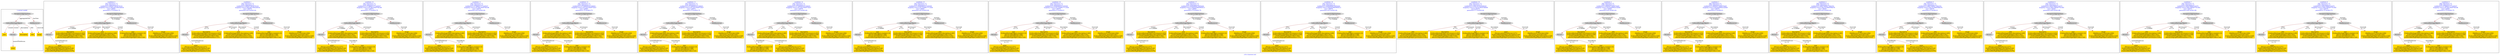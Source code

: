 digraph n0 {
fontcolor="blue"
remincross="true"
label="s16-s-hammer.xml"
subgraph cluster_0 {
label="1-correct model"
n2[style="filled",color="white",fillcolor="lightgray",label="CulturalHeritageObject1"];
n3[shape="plaintext",style="filled",fillcolor="gold",label="year"];
n4[style="filled",color="white",fillcolor="lightgray",label="Person1"];
n5[shape="plaintext",style="filled",fillcolor="gold",label="description"];
n6[shape="plaintext",style="filled",fillcolor="gold",label="title"];
n7[shape="plaintext",style="filled",fillcolor="gold",label="artist"];
n8[style="filled",color="white",fillcolor="lightgray",label="EuropeanaAggregation1"];
n9[style="filled",color="white",fillcolor="lightgray",label="WebResource1"];
n10[shape="plaintext",style="filled",fillcolor="gold",label="image"];
}
subgraph cluster_1 {
label="candidate 0\nlink coherence:1.0\nnode coherence:1.0\nconfidence:0.4990473852678103\nmapping score:0.5663491284226034\ncost:7.99961\n-precision:0.75-recall:0.75"
n12[style="filled",color="white",fillcolor="lightgray",label="CulturalHeritageObject1"];
n13[style="filled",color="white",fillcolor="lightgray",label="Person1"];
n14[style="filled",color="white",fillcolor="lightgray",label="EuropeanaAggregation1"];
n15[style="filled",color="white",fillcolor="lightgray",label="WebResource1"];
n16[shape="plaintext",style="filled",fillcolor="gold",label="image\n[WebResource,classLink,0.856]\n[Document,classLink,0.081]\n[CulturalHeritageObject,description,0.049]\n[CulturalHeritageObject,extent,0.014]"];
n17[shape="plaintext",style="filled",fillcolor="gold",label="description\n[CulturalHeritageObject,provenance,0.453]\n[CulturalHeritageObject,description,0.228]\n[CulturalHeritageObject,title,0.182]\n[Person,biographicalInformation,0.137]"];
n18[shape="plaintext",style="filled",fillcolor="gold",label="artist\n[Person,nameOfThePerson,0.471]\n[CulturalHeritageObject,description,0.24]\n[Person,biographicalInformation,0.211]\n[CulturalHeritageObject,provenance,0.078]"];
n19[shape="plaintext",style="filled",fillcolor="gold",label="title\n[CulturalHeritageObject,description,0.385]\n[CulturalHeritageObject,title,0.301]\n[Person,biographicalInformation,0.253]\n[CulturalHeritageObject,provenance,0.061]"];
n20[shape="plaintext",style="filled",fillcolor="gold",label="year\n[CulturalHeritageObject,created,0.33]\n[Person,dateOfBirth,0.288]\n[Person,dateOfDeath,0.277]\n[CulturalHeritageObject,title,0.105]"];
}
subgraph cluster_2 {
label="candidate 1\nlink coherence:1.0\nnode coherence:1.0\nconfidence:0.4990473852678103\nmapping score:0.5663491284226034\ncost:7.99976\n-precision:0.62-recall:0.62"
n22[style="filled",color="white",fillcolor="lightgray",label="CulturalHeritageObject1"];
n23[style="filled",color="white",fillcolor="lightgray",label="Person2"];
n24[style="filled",color="white",fillcolor="lightgray",label="EuropeanaAggregation1"];
n25[style="filled",color="white",fillcolor="lightgray",label="WebResource1"];
n26[shape="plaintext",style="filled",fillcolor="gold",label="image\n[WebResource,classLink,0.856]\n[Document,classLink,0.081]\n[CulturalHeritageObject,description,0.049]\n[CulturalHeritageObject,extent,0.014]"];
n27[shape="plaintext",style="filled",fillcolor="gold",label="description\n[CulturalHeritageObject,provenance,0.453]\n[CulturalHeritageObject,description,0.228]\n[CulturalHeritageObject,title,0.182]\n[Person,biographicalInformation,0.137]"];
n28[shape="plaintext",style="filled",fillcolor="gold",label="title\n[CulturalHeritageObject,description,0.385]\n[CulturalHeritageObject,title,0.301]\n[Person,biographicalInformation,0.253]\n[CulturalHeritageObject,provenance,0.061]"];
n29[shape="plaintext",style="filled",fillcolor="gold",label="year\n[CulturalHeritageObject,created,0.33]\n[Person,dateOfBirth,0.288]\n[Person,dateOfDeath,0.277]\n[CulturalHeritageObject,title,0.105]"];
n30[shape="plaintext",style="filled",fillcolor="gold",label="artist\n[Person,nameOfThePerson,0.471]\n[CulturalHeritageObject,description,0.24]\n[Person,biographicalInformation,0.211]\n[CulturalHeritageObject,provenance,0.078]"];
}
subgraph cluster_3 {
label="candidate 10\nlink coherence:1.0\nnode coherence:1.0\nconfidence:0.47388421371245937\nmapping score:0.5579614045708198\ncost:7.99972\n-precision:0.75-recall:0.75"
n32[style="filled",color="white",fillcolor="lightgray",label="CulturalHeritageObject1"];
n33[style="filled",color="white",fillcolor="lightgray",label="Person1"];
n34[style="filled",color="white",fillcolor="lightgray",label="EuropeanaAggregation1"];
n35[style="filled",color="white",fillcolor="lightgray",label="WebResource2"];
n36[shape="plaintext",style="filled",fillcolor="gold",label="title\n[CulturalHeritageObject,description,0.385]\n[CulturalHeritageObject,title,0.301]\n[Person,biographicalInformation,0.253]\n[CulturalHeritageObject,provenance,0.061]"];
n37[shape="plaintext",style="filled",fillcolor="gold",label="description\n[CulturalHeritageObject,provenance,0.453]\n[CulturalHeritageObject,description,0.228]\n[CulturalHeritageObject,title,0.182]\n[Person,biographicalInformation,0.137]"];
n38[shape="plaintext",style="filled",fillcolor="gold",label="artist\n[Person,nameOfThePerson,0.471]\n[CulturalHeritageObject,description,0.24]\n[Person,biographicalInformation,0.211]\n[CulturalHeritageObject,provenance,0.078]"];
n39[shape="plaintext",style="filled",fillcolor="gold",label="image\n[WebResource,classLink,0.856]\n[Document,classLink,0.081]\n[CulturalHeritageObject,description,0.049]\n[CulturalHeritageObject,extent,0.014]"];
n40[shape="plaintext",style="filled",fillcolor="gold",label="year\n[CulturalHeritageObject,created,0.33]\n[Person,dateOfBirth,0.288]\n[Person,dateOfDeath,0.277]\n[CulturalHeritageObject,title,0.105]"];
}
subgraph cluster_4 {
label="candidate 11\nlink coherence:1.0\nnode coherence:1.0\nconfidence:0.47388421371245937\nmapping score:0.5579614045708198\ncost:7.99976\n-precision:0.62-recall:0.62"
n42[style="filled",color="white",fillcolor="lightgray",label="CulturalHeritageObject1"];
n43[style="filled",color="white",fillcolor="lightgray",label="Person2"];
n44[style="filled",color="white",fillcolor="lightgray",label="EuropeanaAggregation1"];
n45[style="filled",color="white",fillcolor="lightgray",label="WebResource1"];
n46[shape="plaintext",style="filled",fillcolor="gold",label="image\n[WebResource,classLink,0.856]\n[Document,classLink,0.081]\n[CulturalHeritageObject,description,0.049]\n[CulturalHeritageObject,extent,0.014]"];
n47[shape="plaintext",style="filled",fillcolor="gold",label="title\n[CulturalHeritageObject,description,0.385]\n[CulturalHeritageObject,title,0.301]\n[Person,biographicalInformation,0.253]\n[CulturalHeritageObject,provenance,0.061]"];
n48[shape="plaintext",style="filled",fillcolor="gold",label="description\n[CulturalHeritageObject,provenance,0.453]\n[CulturalHeritageObject,description,0.228]\n[CulturalHeritageObject,title,0.182]\n[Person,biographicalInformation,0.137]"];
n49[shape="plaintext",style="filled",fillcolor="gold",label="artist\n[Person,nameOfThePerson,0.471]\n[CulturalHeritageObject,description,0.24]\n[Person,biographicalInformation,0.211]\n[CulturalHeritageObject,provenance,0.078]"];
n50[shape="plaintext",style="filled",fillcolor="gold",label="year\n[CulturalHeritageObject,created,0.33]\n[Person,dateOfBirth,0.288]\n[Person,dateOfDeath,0.277]\n[CulturalHeritageObject,title,0.105]"];
}
subgraph cluster_5 {
label="candidate 12\nlink coherence:1.0\nnode coherence:1.0\nconfidence:0.47160649322160825\nmapping score:0.5572021644072027\ncost:7.99961\n-precision:0.75-recall:0.75"
n52[style="filled",color="white",fillcolor="lightgray",label="CulturalHeritageObject1"];
n53[style="filled",color="white",fillcolor="lightgray",label="Person1"];
n54[style="filled",color="white",fillcolor="lightgray",label="EuropeanaAggregation1"];
n55[style="filled",color="white",fillcolor="lightgray",label="WebResource1"];
n56[shape="plaintext",style="filled",fillcolor="gold",label="image\n[WebResource,classLink,0.856]\n[Document,classLink,0.081]\n[CulturalHeritageObject,description,0.049]\n[CulturalHeritageObject,extent,0.014]"];
n57[shape="plaintext",style="filled",fillcolor="gold",label="title\n[CulturalHeritageObject,description,0.385]\n[CulturalHeritageObject,title,0.301]\n[Person,biographicalInformation,0.253]\n[CulturalHeritageObject,provenance,0.061]"];
n58[shape="plaintext",style="filled",fillcolor="gold",label="description\n[CulturalHeritageObject,provenance,0.453]\n[CulturalHeritageObject,description,0.228]\n[CulturalHeritageObject,title,0.182]\n[Person,biographicalInformation,0.137]"];
n59[shape="plaintext",style="filled",fillcolor="gold",label="artist\n[Person,nameOfThePerson,0.471]\n[CulturalHeritageObject,description,0.24]\n[Person,biographicalInformation,0.211]\n[CulturalHeritageObject,provenance,0.078]"];
n60[shape="plaintext",style="filled",fillcolor="gold",label="year\n[CulturalHeritageObject,created,0.33]\n[Person,dateOfBirth,0.288]\n[Person,dateOfDeath,0.277]\n[CulturalHeritageObject,title,0.105]"];
}
subgraph cluster_6 {
label="candidate 13\nlink coherence:1.0\nnode coherence:1.0\nconfidence:0.47160649322160825\nmapping score:0.5572021644072027\ncost:7.99972\n-precision:0.75-recall:0.75"
n62[style="filled",color="white",fillcolor="lightgray",label="CulturalHeritageObject1"];
n63[style="filled",color="white",fillcolor="lightgray",label="Person1"];
n64[style="filled",color="white",fillcolor="lightgray",label="EuropeanaAggregation1"];
n65[style="filled",color="white",fillcolor="lightgray",label="WebResource2"];
n66[shape="plaintext",style="filled",fillcolor="gold",label="title\n[CulturalHeritageObject,description,0.385]\n[CulturalHeritageObject,title,0.301]\n[Person,biographicalInformation,0.253]\n[CulturalHeritageObject,provenance,0.061]"];
n67[shape="plaintext",style="filled",fillcolor="gold",label="description\n[CulturalHeritageObject,provenance,0.453]\n[CulturalHeritageObject,description,0.228]\n[CulturalHeritageObject,title,0.182]\n[Person,biographicalInformation,0.137]"];
n68[shape="plaintext",style="filled",fillcolor="gold",label="artist\n[Person,nameOfThePerson,0.471]\n[CulturalHeritageObject,description,0.24]\n[Person,biographicalInformation,0.211]\n[CulturalHeritageObject,provenance,0.078]"];
n69[shape="plaintext",style="filled",fillcolor="gold",label="image\n[WebResource,classLink,0.856]\n[Document,classLink,0.081]\n[CulturalHeritageObject,description,0.049]\n[CulturalHeritageObject,extent,0.014]"];
n70[shape="plaintext",style="filled",fillcolor="gold",label="year\n[CulturalHeritageObject,created,0.33]\n[Person,dateOfBirth,0.288]\n[Person,dateOfDeath,0.277]\n[CulturalHeritageObject,title,0.105]"];
}
subgraph cluster_7 {
label="candidate 14\nlink coherence:1.0\nnode coherence:1.0\nconfidence:0.47160649322160825\nmapping score:0.5572021644072027\ncost:7.99976\n-precision:0.62-recall:0.62"
n72[style="filled",color="white",fillcolor="lightgray",label="CulturalHeritageObject1"];
n73[style="filled",color="white",fillcolor="lightgray",label="Person2"];
n74[style="filled",color="white",fillcolor="lightgray",label="EuropeanaAggregation1"];
n75[style="filled",color="white",fillcolor="lightgray",label="WebResource1"];
n76[shape="plaintext",style="filled",fillcolor="gold",label="year\n[CulturalHeritageObject,created,0.33]\n[Person,dateOfBirth,0.288]\n[Person,dateOfDeath,0.277]\n[CulturalHeritageObject,title,0.105]"];
n77[shape="plaintext",style="filled",fillcolor="gold",label="image\n[WebResource,classLink,0.856]\n[Document,classLink,0.081]\n[CulturalHeritageObject,description,0.049]\n[CulturalHeritageObject,extent,0.014]"];
n78[shape="plaintext",style="filled",fillcolor="gold",label="title\n[CulturalHeritageObject,description,0.385]\n[CulturalHeritageObject,title,0.301]\n[Person,biographicalInformation,0.253]\n[CulturalHeritageObject,provenance,0.061]"];
n79[shape="plaintext",style="filled",fillcolor="gold",label="description\n[CulturalHeritageObject,provenance,0.453]\n[CulturalHeritageObject,description,0.228]\n[CulturalHeritageObject,title,0.182]\n[Person,biographicalInformation,0.137]"];
n80[shape="plaintext",style="filled",fillcolor="gold",label="artist\n[Person,nameOfThePerson,0.471]\n[CulturalHeritageObject,description,0.24]\n[Person,biographicalInformation,0.211]\n[CulturalHeritageObject,provenance,0.078]"];
}
subgraph cluster_8 {
label="candidate 15\nlink coherence:1.0\nnode coherence:1.0\nconfidence:0.45406464531355095\nmapping score:0.5513548817711836\ncost:7.99961\n-precision:0.62-recall:0.62"
n82[style="filled",color="white",fillcolor="lightgray",label="CulturalHeritageObject1"];
n83[style="filled",color="white",fillcolor="lightgray",label="Person1"];
n84[style="filled",color="white",fillcolor="lightgray",label="EuropeanaAggregation1"];
n85[style="filled",color="white",fillcolor="lightgray",label="WebResource1"];
n86[shape="plaintext",style="filled",fillcolor="gold",label="image\n[WebResource,classLink,0.856]\n[Document,classLink,0.081]\n[CulturalHeritageObject,description,0.049]\n[CulturalHeritageObject,extent,0.014]"];
n87[shape="plaintext",style="filled",fillcolor="gold",label="year\n[CulturalHeritageObject,created,0.33]\n[Person,dateOfBirth,0.288]\n[Person,dateOfDeath,0.277]\n[CulturalHeritageObject,title,0.105]"];
n88[shape="plaintext",style="filled",fillcolor="gold",label="description\n[CulturalHeritageObject,provenance,0.453]\n[CulturalHeritageObject,description,0.228]\n[CulturalHeritageObject,title,0.182]\n[Person,biographicalInformation,0.137]"];
n89[shape="plaintext",style="filled",fillcolor="gold",label="artist\n[Person,nameOfThePerson,0.471]\n[CulturalHeritageObject,description,0.24]\n[Person,biographicalInformation,0.211]\n[CulturalHeritageObject,provenance,0.078]"];
n90[shape="plaintext",style="filled",fillcolor="gold",label="title\n[CulturalHeritageObject,description,0.385]\n[CulturalHeritageObject,title,0.301]\n[Person,biographicalInformation,0.253]\n[CulturalHeritageObject,provenance,0.061]"];
}
subgraph cluster_9 {
label="candidate 16\nlink coherence:1.0\nnode coherence:1.0\nconfidence:0.45406464531355095\nmapping score:0.5513548817711836\ncost:7.99976\n-precision:0.5-recall:0.5"
n92[style="filled",color="white",fillcolor="lightgray",label="CulturalHeritageObject1"];
n93[style="filled",color="white",fillcolor="lightgray",label="Person2"];
n94[style="filled",color="white",fillcolor="lightgray",label="EuropeanaAggregation1"];
n95[style="filled",color="white",fillcolor="lightgray",label="WebResource1"];
n96[shape="plaintext",style="filled",fillcolor="gold",label="image\n[WebResource,classLink,0.856]\n[Document,classLink,0.081]\n[CulturalHeritageObject,description,0.049]\n[CulturalHeritageObject,extent,0.014]"];
n97[shape="plaintext",style="filled",fillcolor="gold",label="year\n[CulturalHeritageObject,created,0.33]\n[Person,dateOfBirth,0.288]\n[Person,dateOfDeath,0.277]\n[CulturalHeritageObject,title,0.105]"];
n98[shape="plaintext",style="filled",fillcolor="gold",label="description\n[CulturalHeritageObject,provenance,0.453]\n[CulturalHeritageObject,description,0.228]\n[CulturalHeritageObject,title,0.182]\n[Person,biographicalInformation,0.137]"];
n99[shape="plaintext",style="filled",fillcolor="gold",label="title\n[CulturalHeritageObject,description,0.385]\n[CulturalHeritageObject,title,0.301]\n[Person,biographicalInformation,0.253]\n[CulturalHeritageObject,provenance,0.061]"];
n100[shape="plaintext",style="filled",fillcolor="gold",label="artist\n[Person,nameOfThePerson,0.471]\n[CulturalHeritageObject,description,0.24]\n[Person,biographicalInformation,0.211]\n[CulturalHeritageObject,provenance,0.078]"];
}
subgraph cluster_10 {
label="candidate 17\nlink coherence:1.0\nnode coherence:1.0\nconfidence:0.44484889978950404\nmapping score:0.5482829665965013\ncost:7.99961\n-precision:0.75-recall:0.75"
n102[style="filled",color="white",fillcolor="lightgray",label="CulturalHeritageObject1"];
n103[style="filled",color="white",fillcolor="lightgray",label="Person1"];
n104[style="filled",color="white",fillcolor="lightgray",label="EuropeanaAggregation1"];
n105[style="filled",color="white",fillcolor="lightgray",label="WebResource1"];
n106[shape="plaintext",style="filled",fillcolor="gold",label="image\n[WebResource,classLink,0.856]\n[Document,classLink,0.081]\n[CulturalHeritageObject,description,0.049]\n[CulturalHeritageObject,extent,0.014]"];
n107[shape="plaintext",style="filled",fillcolor="gold",label="description\n[CulturalHeritageObject,provenance,0.453]\n[CulturalHeritageObject,description,0.228]\n[CulturalHeritageObject,title,0.182]\n[Person,biographicalInformation,0.137]"];
n108[shape="plaintext",style="filled",fillcolor="gold",label="artist\n[Person,nameOfThePerson,0.471]\n[CulturalHeritageObject,description,0.24]\n[Person,biographicalInformation,0.211]\n[CulturalHeritageObject,provenance,0.078]"];
n109[shape="plaintext",style="filled",fillcolor="gold",label="title\n[CulturalHeritageObject,description,0.385]\n[CulturalHeritageObject,title,0.301]\n[Person,biographicalInformation,0.253]\n[CulturalHeritageObject,provenance,0.061]"];
n110[shape="plaintext",style="filled",fillcolor="gold",label="year\n[CulturalHeritageObject,created,0.33]\n[Person,dateOfBirth,0.288]\n[Person,dateOfDeath,0.277]\n[CulturalHeritageObject,title,0.105]"];
}
subgraph cluster_11 {
label="candidate 18\nlink coherence:1.0\nnode coherence:1.0\nconfidence:0.44484889978950404\nmapping score:0.5482829665965013\ncost:7.99976\n-precision:0.62-recall:0.62"
n112[style="filled",color="white",fillcolor="lightgray",label="CulturalHeritageObject1"];
n113[style="filled",color="white",fillcolor="lightgray",label="Person2"];
n114[style="filled",color="white",fillcolor="lightgray",label="EuropeanaAggregation1"];
n115[style="filled",color="white",fillcolor="lightgray",label="WebResource1"];
n116[shape="plaintext",style="filled",fillcolor="gold",label="image\n[WebResource,classLink,0.856]\n[Document,classLink,0.081]\n[CulturalHeritageObject,description,0.049]\n[CulturalHeritageObject,extent,0.014]"];
n117[shape="plaintext",style="filled",fillcolor="gold",label="description\n[CulturalHeritageObject,provenance,0.453]\n[CulturalHeritageObject,description,0.228]\n[CulturalHeritageObject,title,0.182]\n[Person,biographicalInformation,0.137]"];
n118[shape="plaintext",style="filled",fillcolor="gold",label="title\n[CulturalHeritageObject,description,0.385]\n[CulturalHeritageObject,title,0.301]\n[Person,biographicalInformation,0.253]\n[CulturalHeritageObject,provenance,0.061]"];
n119[shape="plaintext",style="filled",fillcolor="gold",label="year\n[CulturalHeritageObject,created,0.33]\n[Person,dateOfBirth,0.288]\n[Person,dateOfDeath,0.277]\n[CulturalHeritageObject,title,0.105]"];
n120[shape="plaintext",style="filled",fillcolor="gold",label="artist\n[Person,nameOfThePerson,0.471]\n[CulturalHeritageObject,description,0.24]\n[Person,biographicalInformation,0.211]\n[CulturalHeritageObject,provenance,0.078]"];
}
subgraph cluster_12 {
label="candidate 19\nlink coherence:1.0\nnode coherence:1.0\nconfidence:0.4361101502498025\nmapping score:0.5787033834166009\ncost:6.99976\n-precision:0.71-recall:0.62"
n122[style="filled",color="white",fillcolor="lightgray",label="EuropeanaAggregation1"];
n123[style="filled",color="white",fillcolor="lightgray",label="CulturalHeritageObject1"];
n124[style="filled",color="white",fillcolor="lightgray",label="WebResource1"];
n125[shape="plaintext",style="filled",fillcolor="gold",label="image\n[WebResource,classLink,0.856]\n[Document,classLink,0.081]\n[CulturalHeritageObject,description,0.049]\n[CulturalHeritageObject,extent,0.014]"];
n126[shape="plaintext",style="filled",fillcolor="gold",label="title\n[CulturalHeritageObject,description,0.385]\n[CulturalHeritageObject,title,0.301]\n[Person,biographicalInformation,0.253]\n[CulturalHeritageObject,provenance,0.061]"];
n127[shape="plaintext",style="filled",fillcolor="gold",label="description\n[CulturalHeritageObject,provenance,0.453]\n[CulturalHeritageObject,description,0.228]\n[CulturalHeritageObject,title,0.182]\n[Person,biographicalInformation,0.137]"];
n128[shape="plaintext",style="filled",fillcolor="gold",label="year\n[CulturalHeritageObject,created,0.33]\n[Person,dateOfBirth,0.288]\n[Person,dateOfDeath,0.277]\n[CulturalHeritageObject,title,0.105]"];
n129[shape="plaintext",style="filled",fillcolor="gold",label="artist\n[Person,nameOfThePerson,0.471]\n[CulturalHeritageObject,description,0.24]\n[Person,biographicalInformation,0.211]\n[CulturalHeritageObject,provenance,0.078]"];
}
subgraph cluster_13 {
label="candidate 2\nlink coherence:1.0\nnode coherence:1.0\nconfidence:0.49065271866979465\nmapping score:0.5635509062232649\ncost:7.99961\n-precision:0.62-recall:0.62"
n131[style="filled",color="white",fillcolor="lightgray",label="CulturalHeritageObject1"];
n132[style="filled",color="white",fillcolor="lightgray",label="Person1"];
n133[style="filled",color="white",fillcolor="lightgray",label="EuropeanaAggregation1"];
n134[style="filled",color="white",fillcolor="lightgray",label="WebResource1"];
n135[shape="plaintext",style="filled",fillcolor="gold",label="image\n[WebResource,classLink,0.856]\n[Document,classLink,0.081]\n[CulturalHeritageObject,description,0.049]\n[CulturalHeritageObject,extent,0.014]"];
n136[shape="plaintext",style="filled",fillcolor="gold",label="description\n[CulturalHeritageObject,provenance,0.453]\n[CulturalHeritageObject,description,0.228]\n[CulturalHeritageObject,title,0.182]\n[Person,biographicalInformation,0.137]"];
n137[shape="plaintext",style="filled",fillcolor="gold",label="artist\n[Person,nameOfThePerson,0.471]\n[CulturalHeritageObject,description,0.24]\n[Person,biographicalInformation,0.211]\n[CulturalHeritageObject,provenance,0.078]"];
n138[shape="plaintext",style="filled",fillcolor="gold",label="title\n[CulturalHeritageObject,description,0.385]\n[CulturalHeritageObject,title,0.301]\n[Person,biographicalInformation,0.253]\n[CulturalHeritageObject,provenance,0.061]"];
n139[shape="plaintext",style="filled",fillcolor="gold",label="year\n[CulturalHeritageObject,created,0.33]\n[Person,dateOfBirth,0.288]\n[Person,dateOfDeath,0.277]\n[CulturalHeritageObject,title,0.105]"];
}
subgraph cluster_14 {
label="candidate 3\nlink coherence:1.0\nnode coherence:1.0\nconfidence:0.49065271866979465\nmapping score:0.5635509062232649\ncost:7.99976\n-precision:0.5-recall:0.5"
n141[style="filled",color="white",fillcolor="lightgray",label="CulturalHeritageObject1"];
n142[style="filled",color="white",fillcolor="lightgray",label="Person2"];
n143[style="filled",color="white",fillcolor="lightgray",label="EuropeanaAggregation1"];
n144[style="filled",color="white",fillcolor="lightgray",label="WebResource1"];
n145[shape="plaintext",style="filled",fillcolor="gold",label="image\n[WebResource,classLink,0.856]\n[Document,classLink,0.081]\n[CulturalHeritageObject,description,0.049]\n[CulturalHeritageObject,extent,0.014]"];
n146[shape="plaintext",style="filled",fillcolor="gold",label="description\n[CulturalHeritageObject,provenance,0.453]\n[CulturalHeritageObject,description,0.228]\n[CulturalHeritageObject,title,0.182]\n[Person,biographicalInformation,0.137]"];
n147[shape="plaintext",style="filled",fillcolor="gold",label="title\n[CulturalHeritageObject,description,0.385]\n[CulturalHeritageObject,title,0.301]\n[Person,biographicalInformation,0.253]\n[CulturalHeritageObject,provenance,0.061]"];
n148[shape="plaintext",style="filled",fillcolor="gold",label="artist\n[Person,nameOfThePerson,0.471]\n[CulturalHeritageObject,description,0.24]\n[Person,biographicalInformation,0.211]\n[CulturalHeritageObject,provenance,0.078]"];
n149[shape="plaintext",style="filled",fillcolor="gold",label="year\n[CulturalHeritageObject,created,0.33]\n[Person,dateOfBirth,0.288]\n[Person,dateOfDeath,0.277]\n[CulturalHeritageObject,title,0.105]"];
}
subgraph cluster_15 {
label="candidate 4\nlink coherence:1.0\nnode coherence:1.0\nconfidence:0.48837499817894353\nmapping score:0.5627916660596478\ncost:7.99961\n-precision:0.62-recall:0.62"
n151[style="filled",color="white",fillcolor="lightgray",label="CulturalHeritageObject1"];
n152[style="filled",color="white",fillcolor="lightgray",label="Person1"];
n153[style="filled",color="white",fillcolor="lightgray",label="EuropeanaAggregation1"];
n154[style="filled",color="white",fillcolor="lightgray",label="WebResource1"];
n155[shape="plaintext",style="filled",fillcolor="gold",label="image\n[WebResource,classLink,0.856]\n[Document,classLink,0.081]\n[CulturalHeritageObject,description,0.049]\n[CulturalHeritageObject,extent,0.014]"];
n156[shape="plaintext",style="filled",fillcolor="gold",label="description\n[CulturalHeritageObject,provenance,0.453]\n[CulturalHeritageObject,description,0.228]\n[CulturalHeritageObject,title,0.182]\n[Person,biographicalInformation,0.137]"];
n157[shape="plaintext",style="filled",fillcolor="gold",label="artist\n[Person,nameOfThePerson,0.471]\n[CulturalHeritageObject,description,0.24]\n[Person,biographicalInformation,0.211]\n[CulturalHeritageObject,provenance,0.078]"];
n158[shape="plaintext",style="filled",fillcolor="gold",label="title\n[CulturalHeritageObject,description,0.385]\n[CulturalHeritageObject,title,0.301]\n[Person,biographicalInformation,0.253]\n[CulturalHeritageObject,provenance,0.061]"];
n159[shape="plaintext",style="filled",fillcolor="gold",label="year\n[CulturalHeritageObject,created,0.33]\n[Person,dateOfBirth,0.288]\n[Person,dateOfDeath,0.277]\n[CulturalHeritageObject,title,0.105]"];
}
subgraph cluster_16 {
label="candidate 5\nlink coherence:1.0\nnode coherence:1.0\nconfidence:0.48837499817894353\nmapping score:0.5627916660596478\ncost:7.99976\n-precision:0.5-recall:0.5"
n161[style="filled",color="white",fillcolor="lightgray",label="CulturalHeritageObject1"];
n162[style="filled",color="white",fillcolor="lightgray",label="Person2"];
n163[style="filled",color="white",fillcolor="lightgray",label="EuropeanaAggregation1"];
n164[style="filled",color="white",fillcolor="lightgray",label="WebResource1"];
n165[shape="plaintext",style="filled",fillcolor="gold",label="year\n[CulturalHeritageObject,created,0.33]\n[Person,dateOfBirth,0.288]\n[Person,dateOfDeath,0.277]\n[CulturalHeritageObject,title,0.105]"];
n166[shape="plaintext",style="filled",fillcolor="gold",label="image\n[WebResource,classLink,0.856]\n[Document,classLink,0.081]\n[CulturalHeritageObject,description,0.049]\n[CulturalHeritageObject,extent,0.014]"];
n167[shape="plaintext",style="filled",fillcolor="gold",label="description\n[CulturalHeritageObject,provenance,0.453]\n[CulturalHeritageObject,description,0.228]\n[CulturalHeritageObject,title,0.182]\n[Person,biographicalInformation,0.137]"];
n168[shape="plaintext",style="filled",fillcolor="gold",label="title\n[CulturalHeritageObject,description,0.385]\n[CulturalHeritageObject,title,0.301]\n[Person,biographicalInformation,0.253]\n[CulturalHeritageObject,provenance,0.061]"];
n169[shape="plaintext",style="filled",fillcolor="gold",label="artist\n[Person,nameOfThePerson,0.471]\n[CulturalHeritageObject,description,0.24]\n[Person,biographicalInformation,0.211]\n[CulturalHeritageObject,provenance,0.078]"];
}
subgraph cluster_17 {
label="candidate 6\nlink coherence:1.0\nnode coherence:1.0\nconfidence:0.482278880310475\nmapping score:0.5607596267701583\ncost:7.99961\n-precision:0.88-recall:0.88"
n171[style="filled",color="white",fillcolor="lightgray",label="CulturalHeritageObject1"];
n172[style="filled",color="white",fillcolor="lightgray",label="Person1"];
n173[style="filled",color="white",fillcolor="lightgray",label="EuropeanaAggregation1"];
n174[style="filled",color="white",fillcolor="lightgray",label="WebResource1"];
n175[shape="plaintext",style="filled",fillcolor="gold",label="image\n[WebResource,classLink,0.856]\n[Document,classLink,0.081]\n[CulturalHeritageObject,description,0.049]\n[CulturalHeritageObject,extent,0.014]"];
n176[shape="plaintext",style="filled",fillcolor="gold",label="title\n[CulturalHeritageObject,description,0.385]\n[CulturalHeritageObject,title,0.301]\n[Person,biographicalInformation,0.253]\n[CulturalHeritageObject,provenance,0.061]"];
n177[shape="plaintext",style="filled",fillcolor="gold",label="description\n[CulturalHeritageObject,provenance,0.453]\n[CulturalHeritageObject,description,0.228]\n[CulturalHeritageObject,title,0.182]\n[Person,biographicalInformation,0.137]"];
n178[shape="plaintext",style="filled",fillcolor="gold",label="artist\n[Person,nameOfThePerson,0.471]\n[CulturalHeritageObject,description,0.24]\n[Person,biographicalInformation,0.211]\n[CulturalHeritageObject,provenance,0.078]"];
n179[shape="plaintext",style="filled",fillcolor="gold",label="year\n[CulturalHeritageObject,created,0.33]\n[Person,dateOfBirth,0.288]\n[Person,dateOfDeath,0.277]\n[CulturalHeritageObject,title,0.105]"];
}
subgraph cluster_18 {
label="candidate 7\nlink coherence:1.0\nnode coherence:1.0\nconfidence:0.482278880310475\nmapping score:0.5607596267701583\ncost:7.99972\n-precision:0.88-recall:0.88"
n181[style="filled",color="white",fillcolor="lightgray",label="CulturalHeritageObject1"];
n182[style="filled",color="white",fillcolor="lightgray",label="Person1"];
n183[style="filled",color="white",fillcolor="lightgray",label="EuropeanaAggregation1"];
n184[style="filled",color="white",fillcolor="lightgray",label="WebResource2"];
n185[shape="plaintext",style="filled",fillcolor="gold",label="title\n[CulturalHeritageObject,description,0.385]\n[CulturalHeritageObject,title,0.301]\n[Person,biographicalInformation,0.253]\n[CulturalHeritageObject,provenance,0.061]"];
n186[shape="plaintext",style="filled",fillcolor="gold",label="description\n[CulturalHeritageObject,provenance,0.453]\n[CulturalHeritageObject,description,0.228]\n[CulturalHeritageObject,title,0.182]\n[Person,biographicalInformation,0.137]"];
n187[shape="plaintext",style="filled",fillcolor="gold",label="artist\n[Person,nameOfThePerson,0.471]\n[CulturalHeritageObject,description,0.24]\n[Person,biographicalInformation,0.211]\n[CulturalHeritageObject,provenance,0.078]"];
n188[shape="plaintext",style="filled",fillcolor="gold",label="image\n[WebResource,classLink,0.856]\n[Document,classLink,0.081]\n[CulturalHeritageObject,description,0.049]\n[CulturalHeritageObject,extent,0.014]"];
n189[shape="plaintext",style="filled",fillcolor="gold",label="year\n[CulturalHeritageObject,created,0.33]\n[Person,dateOfBirth,0.288]\n[Person,dateOfDeath,0.277]\n[CulturalHeritageObject,title,0.105]"];
}
subgraph cluster_19 {
label="candidate 8\nlink coherence:1.0\nnode coherence:1.0\nconfidence:0.482278880310475\nmapping score:0.5607596267701583\ncost:7.99976\n-precision:0.75-recall:0.75"
n191[style="filled",color="white",fillcolor="lightgray",label="CulturalHeritageObject1"];
n192[style="filled",color="white",fillcolor="lightgray",label="Person2"];
n193[style="filled",color="white",fillcolor="lightgray",label="EuropeanaAggregation1"];
n194[style="filled",color="white",fillcolor="lightgray",label="WebResource1"];
n195[shape="plaintext",style="filled",fillcolor="gold",label="image\n[WebResource,classLink,0.856]\n[Document,classLink,0.081]\n[CulturalHeritageObject,description,0.049]\n[CulturalHeritageObject,extent,0.014]"];
n196[shape="plaintext",style="filled",fillcolor="gold",label="title\n[CulturalHeritageObject,description,0.385]\n[CulturalHeritageObject,title,0.301]\n[Person,biographicalInformation,0.253]\n[CulturalHeritageObject,provenance,0.061]"];
n197[shape="plaintext",style="filled",fillcolor="gold",label="description\n[CulturalHeritageObject,provenance,0.453]\n[CulturalHeritageObject,description,0.228]\n[CulturalHeritageObject,title,0.182]\n[Person,biographicalInformation,0.137]"];
n198[shape="plaintext",style="filled",fillcolor="gold",label="year\n[CulturalHeritageObject,created,0.33]\n[Person,dateOfBirth,0.288]\n[Person,dateOfDeath,0.277]\n[CulturalHeritageObject,title,0.105]"];
n199[shape="plaintext",style="filled",fillcolor="gold",label="artist\n[Person,nameOfThePerson,0.471]\n[CulturalHeritageObject,description,0.24]\n[Person,biographicalInformation,0.211]\n[CulturalHeritageObject,provenance,0.078]"];
}
subgraph cluster_20 {
label="candidate 9\nlink coherence:1.0\nnode coherence:1.0\nconfidence:0.47388421371245937\nmapping score:0.5579614045708198\ncost:7.99961\n-precision:0.75-recall:0.75"
n201[style="filled",color="white",fillcolor="lightgray",label="CulturalHeritageObject1"];
n202[style="filled",color="white",fillcolor="lightgray",label="Person1"];
n203[style="filled",color="white",fillcolor="lightgray",label="EuropeanaAggregation1"];
n204[style="filled",color="white",fillcolor="lightgray",label="WebResource1"];
n205[shape="plaintext",style="filled",fillcolor="gold",label="image\n[WebResource,classLink,0.856]\n[Document,classLink,0.081]\n[CulturalHeritageObject,description,0.049]\n[CulturalHeritageObject,extent,0.014]"];
n206[shape="plaintext",style="filled",fillcolor="gold",label="title\n[CulturalHeritageObject,description,0.385]\n[CulturalHeritageObject,title,0.301]\n[Person,biographicalInformation,0.253]\n[CulturalHeritageObject,provenance,0.061]"];
n207[shape="plaintext",style="filled",fillcolor="gold",label="description\n[CulturalHeritageObject,provenance,0.453]\n[CulturalHeritageObject,description,0.228]\n[CulturalHeritageObject,title,0.182]\n[Person,biographicalInformation,0.137]"];
n208[shape="plaintext",style="filled",fillcolor="gold",label="artist\n[Person,nameOfThePerson,0.471]\n[CulturalHeritageObject,description,0.24]\n[Person,biographicalInformation,0.211]\n[CulturalHeritageObject,provenance,0.078]"];
n209[shape="plaintext",style="filled",fillcolor="gold",label="year\n[CulturalHeritageObject,created,0.33]\n[Person,dateOfBirth,0.288]\n[Person,dateOfDeath,0.277]\n[CulturalHeritageObject,title,0.105]"];
}
n2 -> n3[color="brown",fontcolor="black",label="created"]
n2 -> n4[color="brown",fontcolor="black",label="creator"]
n2 -> n5[color="brown",fontcolor="black",label="description"]
n2 -> n6[color="brown",fontcolor="black",label="title"]
n4 -> n7[color="brown",fontcolor="black",label="nameOfThePerson"]
n8 -> n2[color="brown",fontcolor="black",label="aggregatedCHO"]
n8 -> n9[color="brown",fontcolor="black",label="hasView"]
n9 -> n10[color="brown",fontcolor="black",label="classLink"]
n12 -> n13[color="brown",fontcolor="black",label="creator\nw=0.99985"]
n14 -> n12[color="brown",fontcolor="black",label="aggregatedCHO\nw=0.99988"]
n14 -> n15[color="brown",fontcolor="black",label="hasView\nw=0.99988"]
n15 -> n16[color="brown",fontcolor="black",label="classLink\nw=1.0"]
n12 -> n17[color="brown",fontcolor="black",label="provenance\nw=1.0"]
n13 -> n18[color="brown",fontcolor="black",label="nameOfThePerson\nw=1.0"]
n12 -> n19[color="brown",fontcolor="black",label="description\nw=1.0"]
n12 -> n20[color="brown",fontcolor="black",label="created\nw=1.0"]
n22 -> n23[color="brown",fontcolor="black",label="sitter\nw=1.0"]
n24 -> n22[color="brown",fontcolor="black",label="aggregatedCHO\nw=0.99988"]
n24 -> n25[color="brown",fontcolor="black",label="hasView\nw=0.99988"]
n25 -> n26[color="brown",fontcolor="black",label="classLink\nw=1.0"]
n22 -> n27[color="brown",fontcolor="black",label="provenance\nw=1.0"]
n22 -> n28[color="brown",fontcolor="black",label="description\nw=1.0"]
n22 -> n29[color="brown",fontcolor="black",label="created\nw=1.0"]
n23 -> n30[color="brown",fontcolor="black",label="nameOfThePerson\nw=1.0"]
n32 -> n33[color="brown",fontcolor="black",label="creator\nw=0.99985"]
n34 -> n32[color="brown",fontcolor="black",label="aggregatedCHO\nw=0.99988"]
n34 -> n35[color="brown",fontcolor="black",label="hasView\nw=0.99999"]
n32 -> n36[color="brown",fontcolor="black",label="title\nw=1.0"]
n32 -> n37[color="brown",fontcolor="black",label="provenance\nw=1.0"]
n33 -> n38[color="brown",fontcolor="black",label="nameOfThePerson\nw=1.0"]
n35 -> n39[color="brown",fontcolor="black",label="classLink\nw=1.0"]
n33 -> n40[color="brown",fontcolor="black",label="dateOfBirth\nw=1.0"]
n42 -> n43[color="brown",fontcolor="black",label="sitter\nw=1.0"]
n44 -> n42[color="brown",fontcolor="black",label="aggregatedCHO\nw=0.99988"]
n44 -> n45[color="brown",fontcolor="black",label="hasView\nw=0.99988"]
n45 -> n46[color="brown",fontcolor="black",label="classLink\nw=1.0"]
n42 -> n47[color="brown",fontcolor="black",label="title\nw=1.0"]
n42 -> n48[color="brown",fontcolor="black",label="provenance\nw=1.0"]
n43 -> n49[color="brown",fontcolor="black",label="nameOfThePerson\nw=1.0"]
n43 -> n50[color="brown",fontcolor="black",label="dateOfBirth\nw=1.0"]
n52 -> n53[color="brown",fontcolor="black",label="creator\nw=0.99985"]
n54 -> n52[color="brown",fontcolor="black",label="aggregatedCHO\nw=0.99988"]
n54 -> n55[color="brown",fontcolor="black",label="hasView\nw=0.99988"]
n55 -> n56[color="brown",fontcolor="black",label="classLink\nw=1.0"]
n52 -> n57[color="brown",fontcolor="black",label="title\nw=1.0"]
n52 -> n58[color="brown",fontcolor="black",label="provenance\nw=1.0"]
n53 -> n59[color="brown",fontcolor="black",label="nameOfThePerson\nw=1.0"]
n53 -> n60[color="brown",fontcolor="black",label="dateOfDeath\nw=1.0"]
n62 -> n63[color="brown",fontcolor="black",label="creator\nw=0.99985"]
n64 -> n62[color="brown",fontcolor="black",label="aggregatedCHO\nw=0.99988"]
n64 -> n65[color="brown",fontcolor="black",label="hasView\nw=0.99999"]
n62 -> n66[color="brown",fontcolor="black",label="title\nw=1.0"]
n62 -> n67[color="brown",fontcolor="black",label="provenance\nw=1.0"]
n63 -> n68[color="brown",fontcolor="black",label="nameOfThePerson\nw=1.0"]
n65 -> n69[color="brown",fontcolor="black",label="classLink\nw=1.0"]
n63 -> n70[color="brown",fontcolor="black",label="dateOfDeath\nw=1.0"]
n72 -> n73[color="brown",fontcolor="black",label="sitter\nw=1.0"]
n74 -> n72[color="brown",fontcolor="black",label="aggregatedCHO\nw=0.99988"]
n74 -> n75[color="brown",fontcolor="black",label="hasView\nw=0.99988"]
n73 -> n76[color="brown",fontcolor="black",label="dateOfDeath\nw=1.0"]
n75 -> n77[color="brown",fontcolor="black",label="classLink\nw=1.0"]
n72 -> n78[color="brown",fontcolor="black",label="title\nw=1.0"]
n72 -> n79[color="brown",fontcolor="black",label="provenance\nw=1.0"]
n73 -> n80[color="brown",fontcolor="black",label="nameOfThePerson\nw=1.0"]
n82 -> n83[color="brown",fontcolor="black",label="creator\nw=0.99985"]
n84 -> n82[color="brown",fontcolor="black",label="aggregatedCHO\nw=0.99988"]
n84 -> n85[color="brown",fontcolor="black",label="hasView\nw=0.99988"]
n85 -> n86[color="brown",fontcolor="black",label="classLink\nw=1.0"]
n82 -> n87[color="brown",fontcolor="black",label="title\nw=1.0"]
n82 -> n88[color="brown",fontcolor="black",label="provenance\nw=1.0"]
n83 -> n89[color="brown",fontcolor="black",label="nameOfThePerson\nw=1.0"]
n82 -> n90[color="brown",fontcolor="black",label="description\nw=1.0"]
n92 -> n93[color="brown",fontcolor="black",label="sitter\nw=1.0"]
n94 -> n92[color="brown",fontcolor="black",label="aggregatedCHO\nw=0.99988"]
n94 -> n95[color="brown",fontcolor="black",label="hasView\nw=0.99988"]
n95 -> n96[color="brown",fontcolor="black",label="classLink\nw=1.0"]
n92 -> n97[color="brown",fontcolor="black",label="title\nw=1.0"]
n92 -> n98[color="brown",fontcolor="black",label="provenance\nw=1.0"]
n92 -> n99[color="brown",fontcolor="black",label="description\nw=1.0"]
n93 -> n100[color="brown",fontcolor="black",label="nameOfThePerson\nw=1.0"]
n102 -> n103[color="brown",fontcolor="black",label="creator\nw=0.99985"]
n104 -> n102[color="brown",fontcolor="black",label="aggregatedCHO\nw=0.99988"]
n104 -> n105[color="brown",fontcolor="black",label="hasView\nw=0.99988"]
n105 -> n106[color="brown",fontcolor="black",label="classLink\nw=1.0"]
n102 -> n107[color="brown",fontcolor="black",label="title\nw=1.0"]
n103 -> n108[color="brown",fontcolor="black",label="nameOfThePerson\nw=1.0"]
n102 -> n109[color="brown",fontcolor="black",label="description\nw=1.0"]
n102 -> n110[color="brown",fontcolor="black",label="created\nw=1.0"]
n112 -> n113[color="brown",fontcolor="black",label="sitter\nw=1.0"]
n114 -> n112[color="brown",fontcolor="black",label="aggregatedCHO\nw=0.99988"]
n114 -> n115[color="brown",fontcolor="black",label="hasView\nw=0.99988"]
n115 -> n116[color="brown",fontcolor="black",label="classLink\nw=1.0"]
n112 -> n117[color="brown",fontcolor="black",label="title\nw=1.0"]
n112 -> n118[color="brown",fontcolor="black",label="description\nw=1.0"]
n112 -> n119[color="brown",fontcolor="black",label="created\nw=1.0"]
n113 -> n120[color="brown",fontcolor="black",label="nameOfThePerson\nw=1.0"]
n122 -> n123[color="brown",fontcolor="black",label="aggregatedCHO\nw=0.99988"]
n122 -> n124[color="brown",fontcolor="black",label="hasView\nw=0.99988"]
n124 -> n125[color="brown",fontcolor="black",label="classLink\nw=1.0"]
n123 -> n126[color="brown",fontcolor="black",label="title\nw=1.0"]
n123 -> n127[color="brown",fontcolor="black",label="provenance\nw=1.0"]
n123 -> n128[color="brown",fontcolor="black",label="created\nw=1.0"]
n123 -> n129[color="brown",fontcolor="black",label="description\nw=1.0"]
n131 -> n132[color="brown",fontcolor="black",label="creator\nw=0.99985"]
n133 -> n131[color="brown",fontcolor="black",label="aggregatedCHO\nw=0.99988"]
n133 -> n134[color="brown",fontcolor="black",label="hasView\nw=0.99988"]
n134 -> n135[color="brown",fontcolor="black",label="classLink\nw=1.0"]
n131 -> n136[color="brown",fontcolor="black",label="provenance\nw=1.0"]
n132 -> n137[color="brown",fontcolor="black",label="nameOfThePerson\nw=1.0"]
n131 -> n138[color="brown",fontcolor="black",label="description\nw=1.0"]
n132 -> n139[color="brown",fontcolor="black",label="dateOfBirth\nw=1.0"]
n141 -> n142[color="brown",fontcolor="black",label="sitter\nw=1.0"]
n143 -> n141[color="brown",fontcolor="black",label="aggregatedCHO\nw=0.99988"]
n143 -> n144[color="brown",fontcolor="black",label="hasView\nw=0.99988"]
n144 -> n145[color="brown",fontcolor="black",label="classLink\nw=1.0"]
n141 -> n146[color="brown",fontcolor="black",label="provenance\nw=1.0"]
n141 -> n147[color="brown",fontcolor="black",label="description\nw=1.0"]
n142 -> n148[color="brown",fontcolor="black",label="nameOfThePerson\nw=1.0"]
n142 -> n149[color="brown",fontcolor="black",label="dateOfBirth\nw=1.0"]
n151 -> n152[color="brown",fontcolor="black",label="creator\nw=0.99985"]
n153 -> n151[color="brown",fontcolor="black",label="aggregatedCHO\nw=0.99988"]
n153 -> n154[color="brown",fontcolor="black",label="hasView\nw=0.99988"]
n154 -> n155[color="brown",fontcolor="black",label="classLink\nw=1.0"]
n151 -> n156[color="brown",fontcolor="black",label="provenance\nw=1.0"]
n152 -> n157[color="brown",fontcolor="black",label="nameOfThePerson\nw=1.0"]
n151 -> n158[color="brown",fontcolor="black",label="description\nw=1.0"]
n152 -> n159[color="brown",fontcolor="black",label="dateOfDeath\nw=1.0"]
n161 -> n162[color="brown",fontcolor="black",label="sitter\nw=1.0"]
n163 -> n161[color="brown",fontcolor="black",label="aggregatedCHO\nw=0.99988"]
n163 -> n164[color="brown",fontcolor="black",label="hasView\nw=0.99988"]
n162 -> n165[color="brown",fontcolor="black",label="dateOfDeath\nw=1.0"]
n164 -> n166[color="brown",fontcolor="black",label="classLink\nw=1.0"]
n161 -> n167[color="brown",fontcolor="black",label="provenance\nw=1.0"]
n161 -> n168[color="brown",fontcolor="black",label="description\nw=1.0"]
n162 -> n169[color="brown",fontcolor="black",label="nameOfThePerson\nw=1.0"]
n171 -> n172[color="brown",fontcolor="black",label="creator\nw=0.99985"]
n173 -> n171[color="brown",fontcolor="black",label="aggregatedCHO\nw=0.99988"]
n173 -> n174[color="brown",fontcolor="black",label="hasView\nw=0.99988"]
n174 -> n175[color="brown",fontcolor="black",label="classLink\nw=1.0"]
n171 -> n176[color="brown",fontcolor="black",label="title\nw=1.0"]
n171 -> n177[color="brown",fontcolor="black",label="provenance\nw=1.0"]
n172 -> n178[color="brown",fontcolor="black",label="nameOfThePerson\nw=1.0"]
n171 -> n179[color="brown",fontcolor="black",label="created\nw=1.0"]
n181 -> n182[color="brown",fontcolor="black",label="creator\nw=0.99985"]
n183 -> n181[color="brown",fontcolor="black",label="aggregatedCHO\nw=0.99988"]
n183 -> n184[color="brown",fontcolor="black",label="hasView\nw=0.99999"]
n181 -> n185[color="brown",fontcolor="black",label="title\nw=1.0"]
n181 -> n186[color="brown",fontcolor="black",label="provenance\nw=1.0"]
n182 -> n187[color="brown",fontcolor="black",label="nameOfThePerson\nw=1.0"]
n184 -> n188[color="brown",fontcolor="black",label="classLink\nw=1.0"]
n181 -> n189[color="brown",fontcolor="black",label="created\nw=1.0"]
n191 -> n192[color="brown",fontcolor="black",label="sitter\nw=1.0"]
n193 -> n191[color="brown",fontcolor="black",label="aggregatedCHO\nw=0.99988"]
n193 -> n194[color="brown",fontcolor="black",label="hasView\nw=0.99988"]
n194 -> n195[color="brown",fontcolor="black",label="classLink\nw=1.0"]
n191 -> n196[color="brown",fontcolor="black",label="title\nw=1.0"]
n191 -> n197[color="brown",fontcolor="black",label="provenance\nw=1.0"]
n191 -> n198[color="brown",fontcolor="black",label="created\nw=1.0"]
n192 -> n199[color="brown",fontcolor="black",label="nameOfThePerson\nw=1.0"]
n201 -> n202[color="brown",fontcolor="black",label="creator\nw=0.99985"]
n203 -> n201[color="brown",fontcolor="black",label="aggregatedCHO\nw=0.99988"]
n203 -> n204[color="brown",fontcolor="black",label="hasView\nw=0.99988"]
n204 -> n205[color="brown",fontcolor="black",label="classLink\nw=1.0"]
n201 -> n206[color="brown",fontcolor="black",label="title\nw=1.0"]
n201 -> n207[color="brown",fontcolor="black",label="provenance\nw=1.0"]
n202 -> n208[color="brown",fontcolor="black",label="nameOfThePerson\nw=1.0"]
n202 -> n209[color="brown",fontcolor="black",label="dateOfBirth\nw=1.0"]
}
